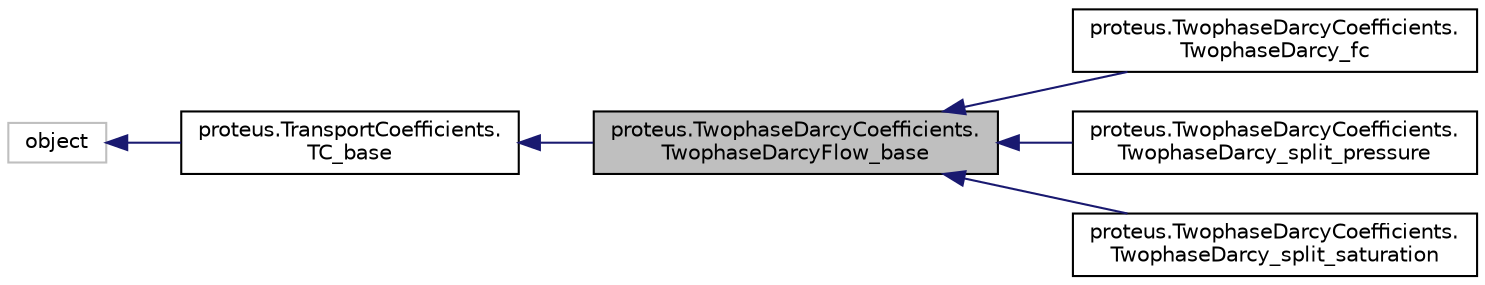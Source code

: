 digraph "proteus.TwophaseDarcyCoefficients.TwophaseDarcyFlow_base"
{
 // LATEX_PDF_SIZE
  edge [fontname="Helvetica",fontsize="10",labelfontname="Helvetica",labelfontsize="10"];
  node [fontname="Helvetica",fontsize="10",shape=record];
  rankdir="LR";
  Node1 [label="proteus.TwophaseDarcyCoefficients.\lTwophaseDarcyFlow_base",height=0.2,width=0.4,color="black", fillcolor="grey75", style="filled", fontcolor="black",tooltip=" "];
  Node2 -> Node1 [dir="back",color="midnightblue",fontsize="10",style="solid",fontname="Helvetica"];
  Node2 [label="proteus.TransportCoefficients.\lTC_base",height=0.2,width=0.4,color="black", fillcolor="white", style="filled",URL="$classproteus_1_1TransportCoefficients_1_1TC__base.html",tooltip="Base class for transport coefficients classes."];
  Node3 -> Node2 [dir="back",color="midnightblue",fontsize="10",style="solid",fontname="Helvetica"];
  Node3 [label="object",height=0.2,width=0.4,color="grey75", fillcolor="white", style="filled",tooltip=" "];
  Node1 -> Node4 [dir="back",color="midnightblue",fontsize="10",style="solid",fontname="Helvetica"];
  Node4 [label="proteus.TwophaseDarcyCoefficients.\lTwophaseDarcy_fc",height=0.2,width=0.4,color="black", fillcolor="white", style="filled",URL="$classproteus_1_1TwophaseDarcyCoefficients_1_1TwophaseDarcy__fc.html",tooltip=" "];
  Node1 -> Node5 [dir="back",color="midnightblue",fontsize="10",style="solid",fontname="Helvetica"];
  Node5 [label="proteus.TwophaseDarcyCoefficients.\lTwophaseDarcy_split_pressure",height=0.2,width=0.4,color="black", fillcolor="white", style="filled",URL="$classproteus_1_1TwophaseDarcyCoefficients_1_1TwophaseDarcy__split__pressure.html",tooltip=" "];
  Node1 -> Node6 [dir="back",color="midnightblue",fontsize="10",style="solid",fontname="Helvetica"];
  Node6 [label="proteus.TwophaseDarcyCoefficients.\lTwophaseDarcy_split_saturation",height=0.2,width=0.4,color="black", fillcolor="white", style="filled",URL="$classproteus_1_1TwophaseDarcyCoefficients_1_1TwophaseDarcy__split__saturation.html",tooltip=" "];
}
